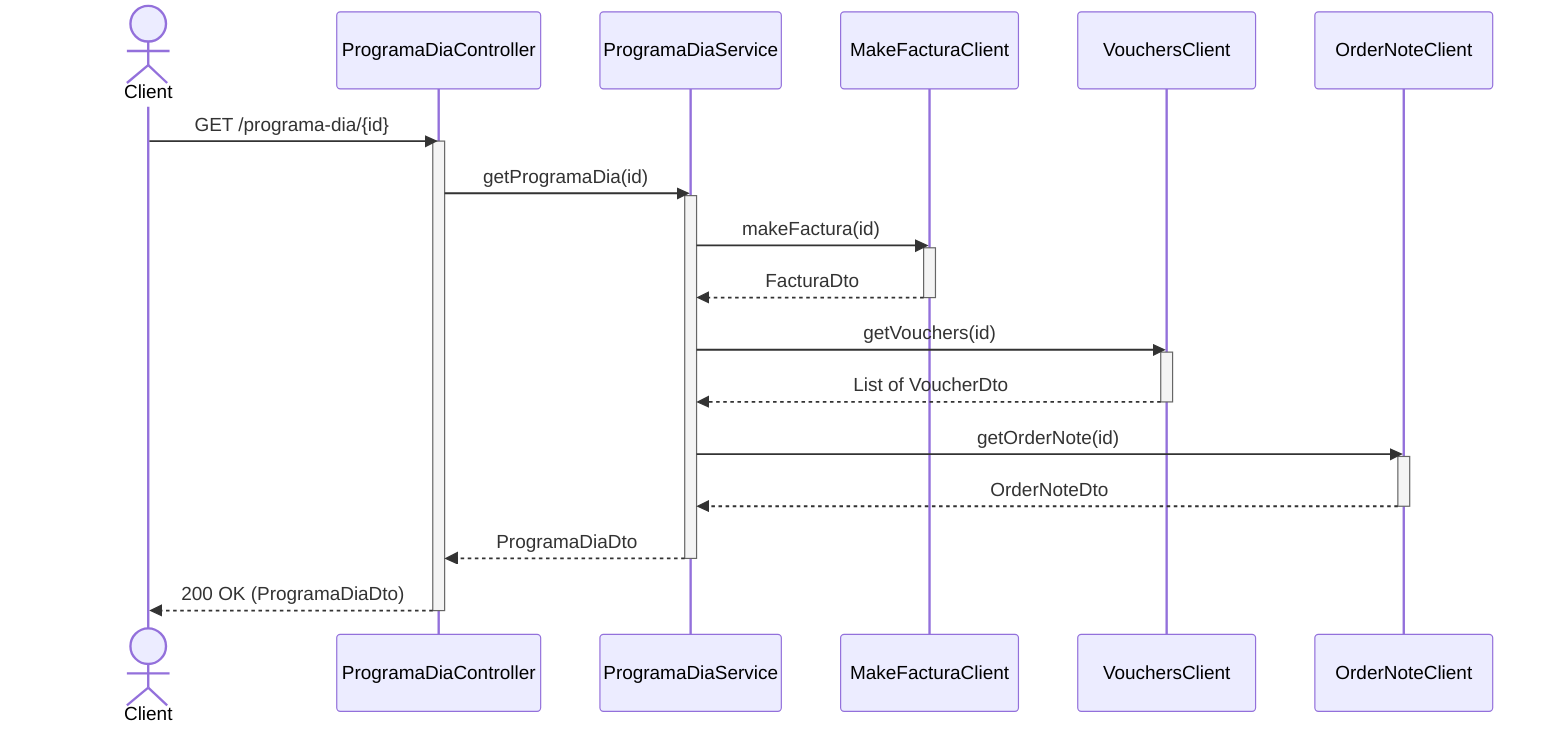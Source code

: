 sequenceDiagram
    actor C as Client
    participant PDC as ProgramaDiaController
    participant PDS as ProgramaDiaService
    participant MFF as MakeFacturaClient
    participant VC as VouchersClient
    participant ONC as OrderNoteClient

    C->>PDC: GET /programa-dia/{id}
    activate PDC
    PDC->>PDS: getProgramaDia(id)
    activate PDS
    PDS->>MFF: makeFactura(id)
    activate MFF
    MFF-->>PDS: FacturaDto
    deactivate MFF
    PDS->>VC: getVouchers(id)
    activate VC
    VC-->>PDS: List of VoucherDto
    deactivate VC
    PDS->>ONC: getOrderNote(id)
    activate ONC
    ONC-->>PDS: OrderNoteDto
    deactivate ONC
    PDS-->>PDC: ProgramaDiaDto
    deactivate PDS
    PDC-->>C: 200 OK (ProgramaDiaDto)
    deactivate PDC